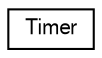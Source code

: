 digraph "Graphical Class Hierarchy"
{
  edge [fontname="FreeSans",fontsize="10",labelfontname="FreeSans",labelfontsize="10"];
  node [fontname="FreeSans",fontsize="10",shape=record];
  rankdir="LR";
  Node1 [label="Timer",height=0.2,width=0.4,color="black", fillcolor="white", style="filled",URL="$d8/d08/class_timer.html"];
}
